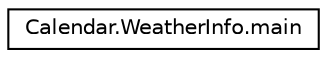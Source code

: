 digraph "Graphical Class Hierarchy"
{
 // LATEX_PDF_SIZE
  edge [fontname="Helvetica",fontsize="10",labelfontname="Helvetica",labelfontsize="10"];
  node [fontname="Helvetica",fontsize="10",shape=record];
  rankdir="LR";
  Node0 [label="Calendar.WeatherInfo.main",height=0.2,width=0.4,color="black", fillcolor="white", style="filled",URL="$classCalendar_1_1WeatherInfo_1_1main.html",tooltip=" "];
}
